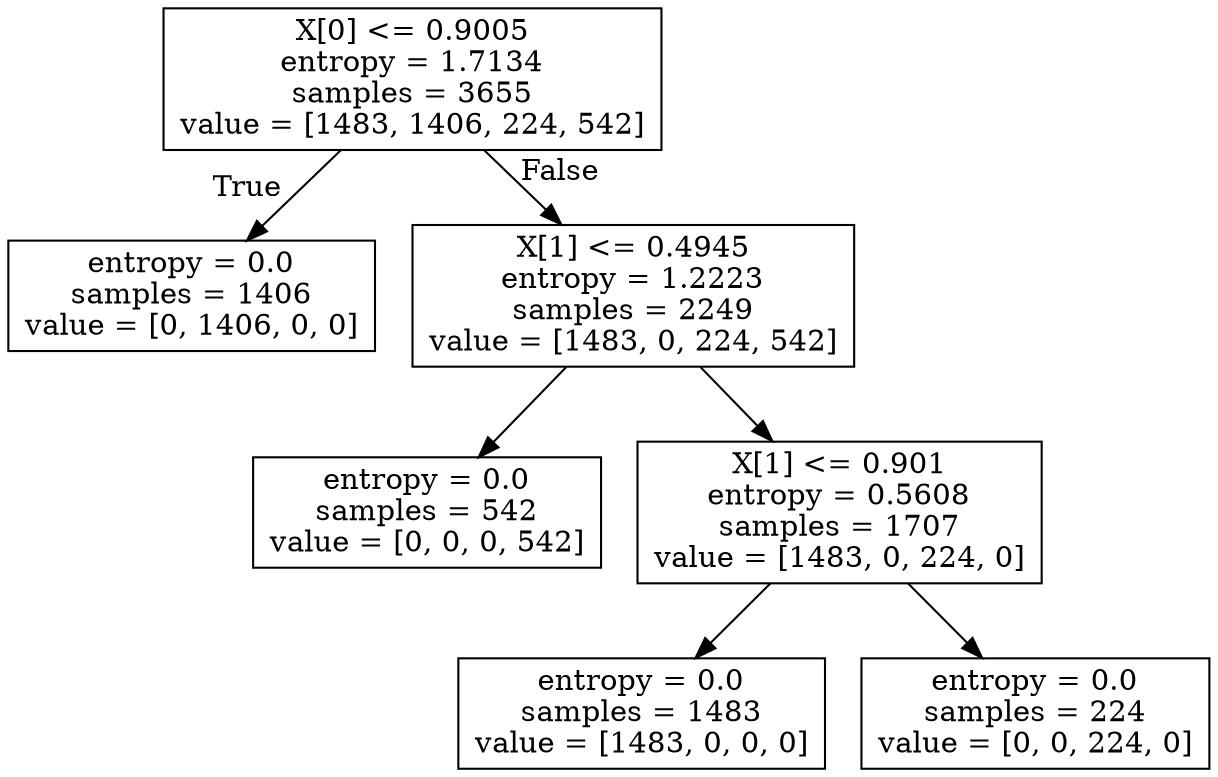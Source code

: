 digraph Tree {
node [shape=box] ;
0 [label="X[0] <= 0.9005\nentropy = 1.7134\nsamples = 3655\nvalue = [1483, 1406, 224, 542]"] ;
1 [label="entropy = 0.0\nsamples = 1406\nvalue = [0, 1406, 0, 0]"] ;
0 -> 1 [labeldistance=2.5, labelangle=45, headlabel="True"] ;
2 [label="X[1] <= 0.4945\nentropy = 1.2223\nsamples = 2249\nvalue = [1483, 0, 224, 542]"] ;
0 -> 2 [labeldistance=2.5, labelangle=-45, headlabel="False"] ;
3 [label="entropy = 0.0\nsamples = 542\nvalue = [0, 0, 0, 542]"] ;
2 -> 3 ;
4 [label="X[1] <= 0.901\nentropy = 0.5608\nsamples = 1707\nvalue = [1483, 0, 224, 0]"] ;
2 -> 4 ;
5 [label="entropy = 0.0\nsamples = 1483\nvalue = [1483, 0, 0, 0]"] ;
4 -> 5 ;
6 [label="entropy = 0.0\nsamples = 224\nvalue = [0, 0, 224, 0]"] ;
4 -> 6 ;
}